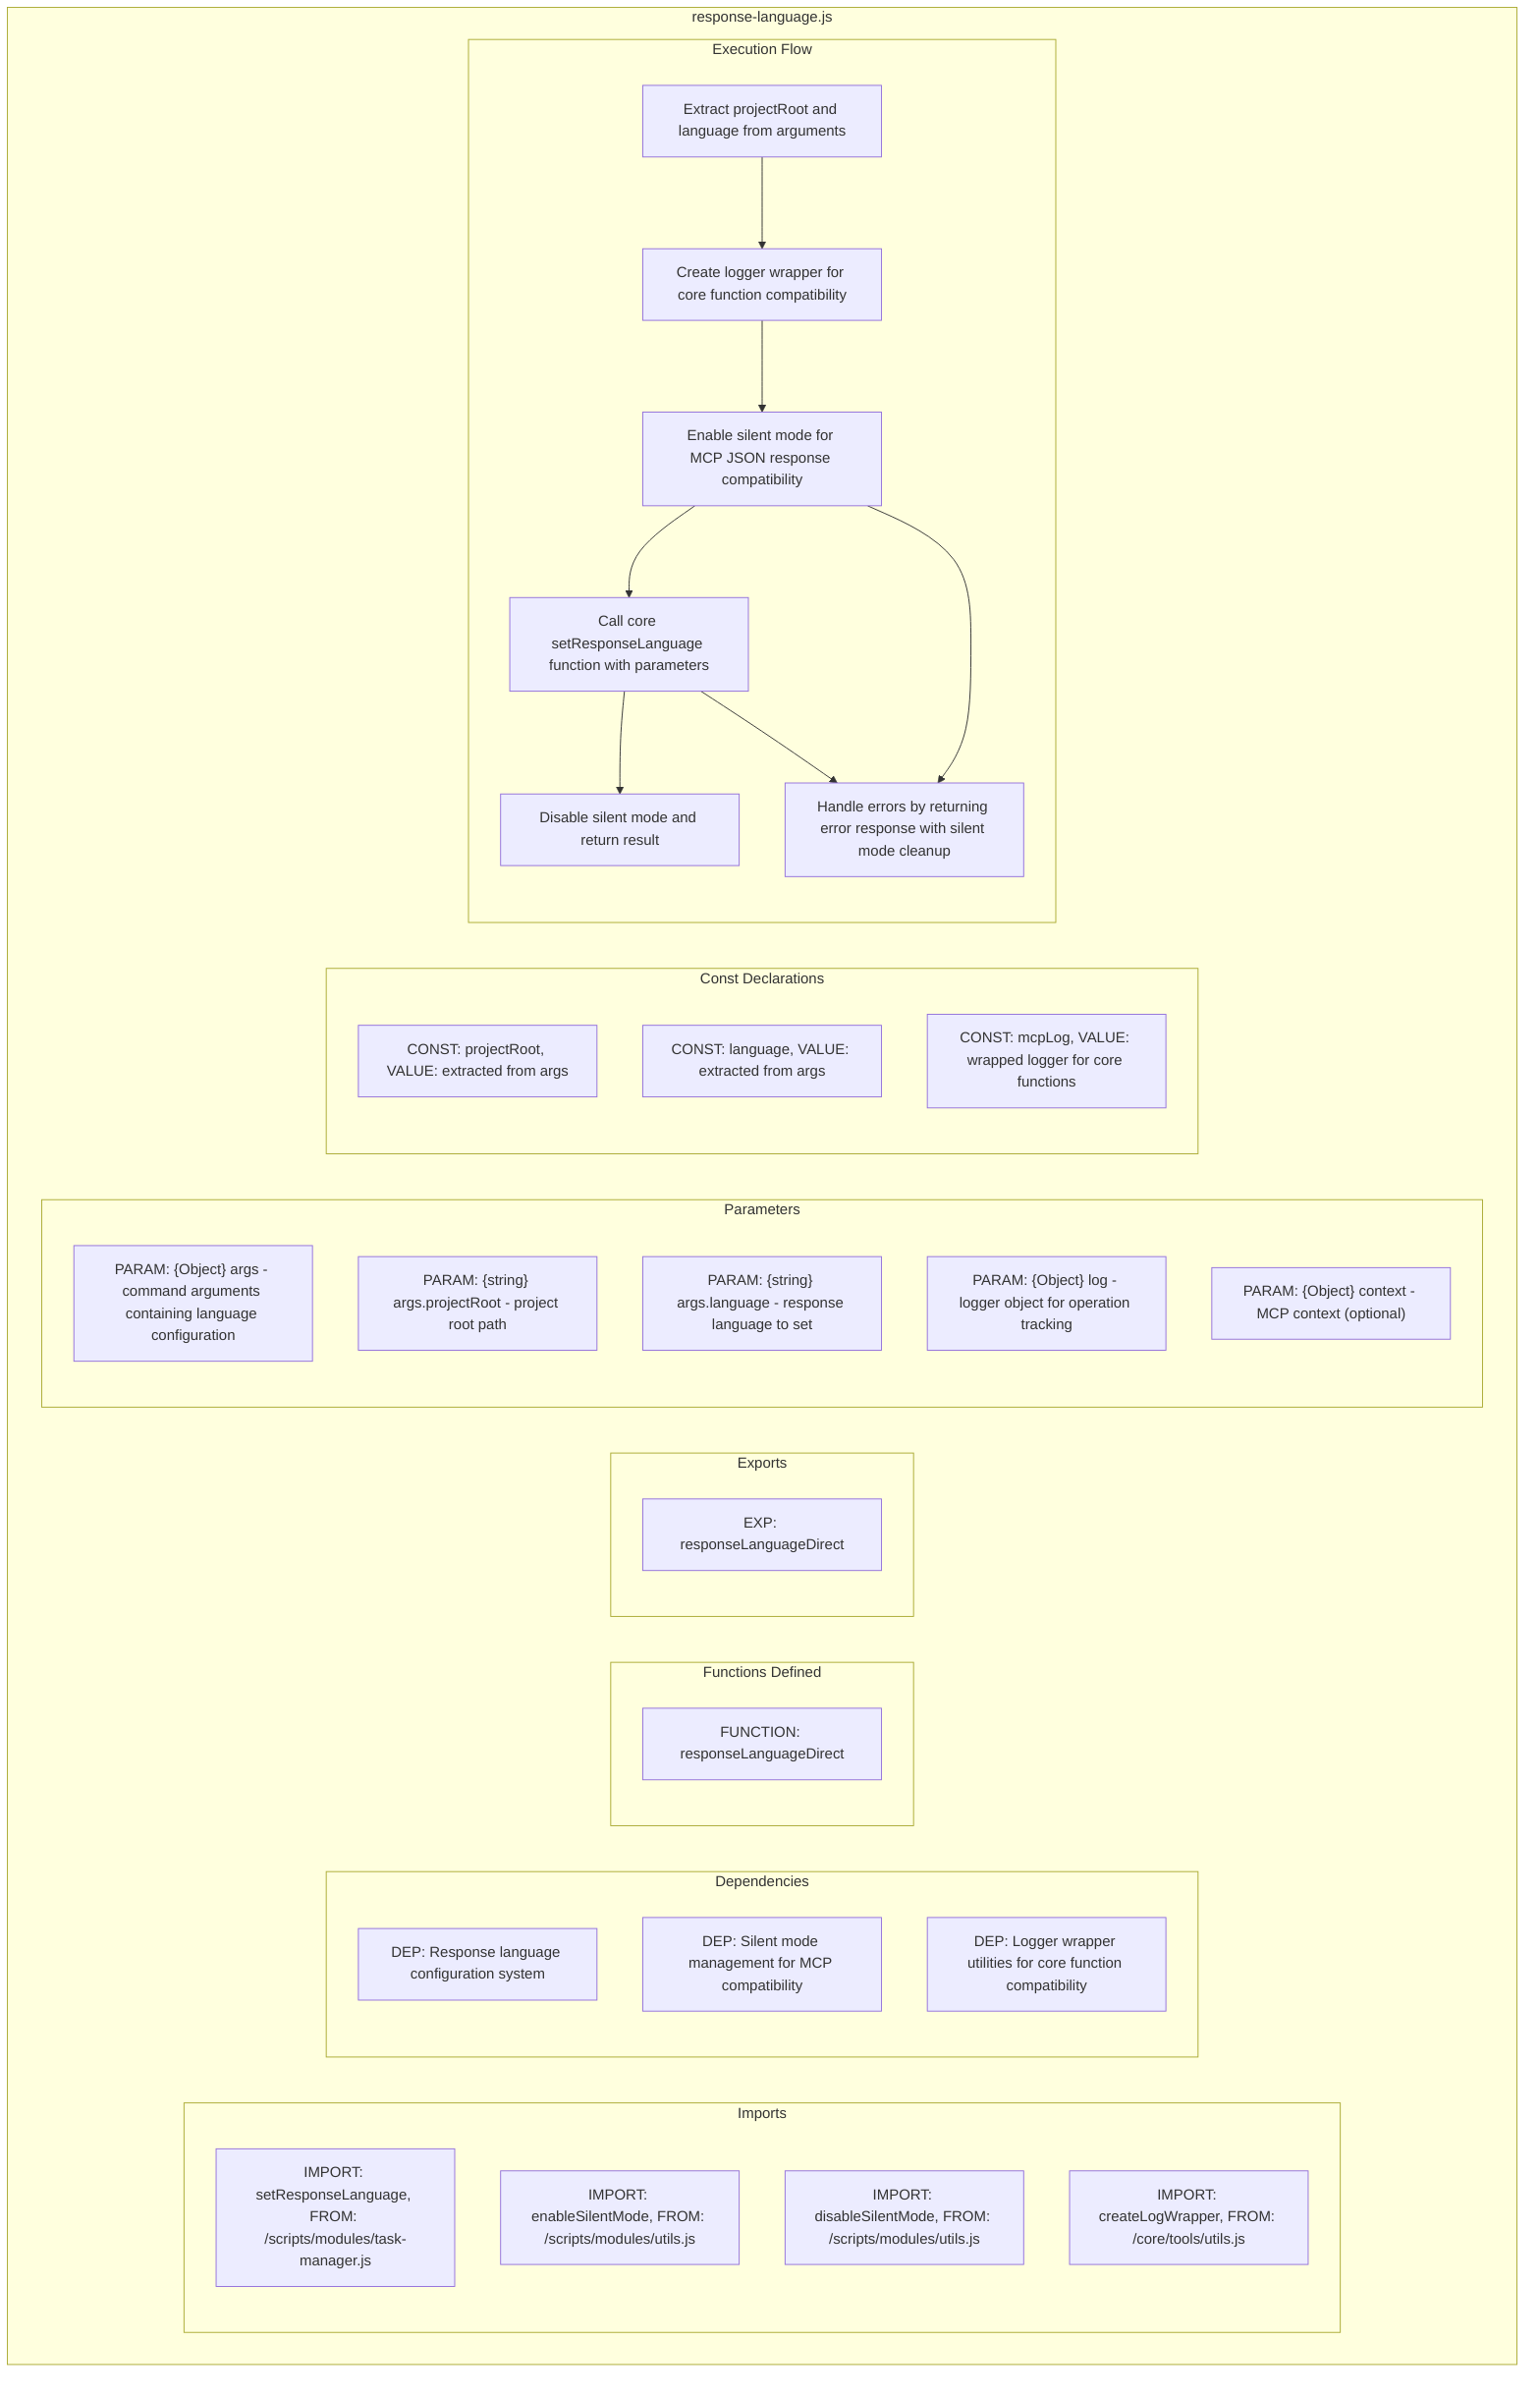 flowchart TB
    subgraph Imports["Imports"]
        I1["IMPORT: setResponseLanguage, FROM: /scripts/modules/task-manager.js"]
        I2["IMPORT: enableSilentMode, FROM: /scripts/modules/utils.js"]
        I3["IMPORT: disableSilentMode, FROM: /scripts/modules/utils.js"]
        I4["IMPORT: createLogWrapper, FROM: /core/tools/utils.js"]
    end
    
    subgraph Dependencies["Dependencies"]
        D1["DEP: Response language configuration system"]
        D2["DEP: Silent mode management for MCP compatibility"]
        D3["DEP: Logger wrapper utilities for core function compatibility"]
    end
    
    subgraph FunctionsDefined["Functions Defined"]
        FU1["FUNCTION: responseLanguageDirect"]
    end
    
    subgraph Exports["Exports"]
        E1["EXP: responseLanguageDirect"]
    end
    
    subgraph Parameters["Parameters"]
        P1["PARAM: {Object} args - command arguments containing language configuration"]
        P2["PARAM: {string} args.projectRoot - project root path"]
        P3["PARAM: {string} args.language - response language to set"]
        P4["PARAM: {Object} log - logger object for operation tracking"]
        P5["PARAM: {Object} context - MCP context (optional)"]
    end
    
    subgraph Constants["Const Declarations"]
        C1["CONST: projectRoot, VALUE: extracted from args"]
        C2["CONST: language, VALUE: extracted from args"]
        C3["CONST: mcpLog, VALUE: wrapped logger for core functions"]
    end
    
    subgraph ExecutionFlow["Execution Flow"]
        FL1["Extract projectRoot and language from arguments"]
        FL2["Create logger wrapper for core function compatibility"]
        FL3["Enable silent mode for MCP JSON response compatibility"]
        FL4["Call core setResponseLanguage function with parameters"]
        FL5["Disable silent mode and return result"]
        FL6["Handle errors by returning error response with silent mode cleanup"]
    end
    
    subgraph FileName["response-language.js"]
        Imports
        Dependencies
        FunctionsDefined
        Exports
        Parameters
        Constants
        ExecutionFlow
    end
    
    FL1 --> FL2
    FL2 --> FL3
    FL3 --> FL4
    FL4 --> FL5
    FL3 --> FL6
    FL4 --> FL6